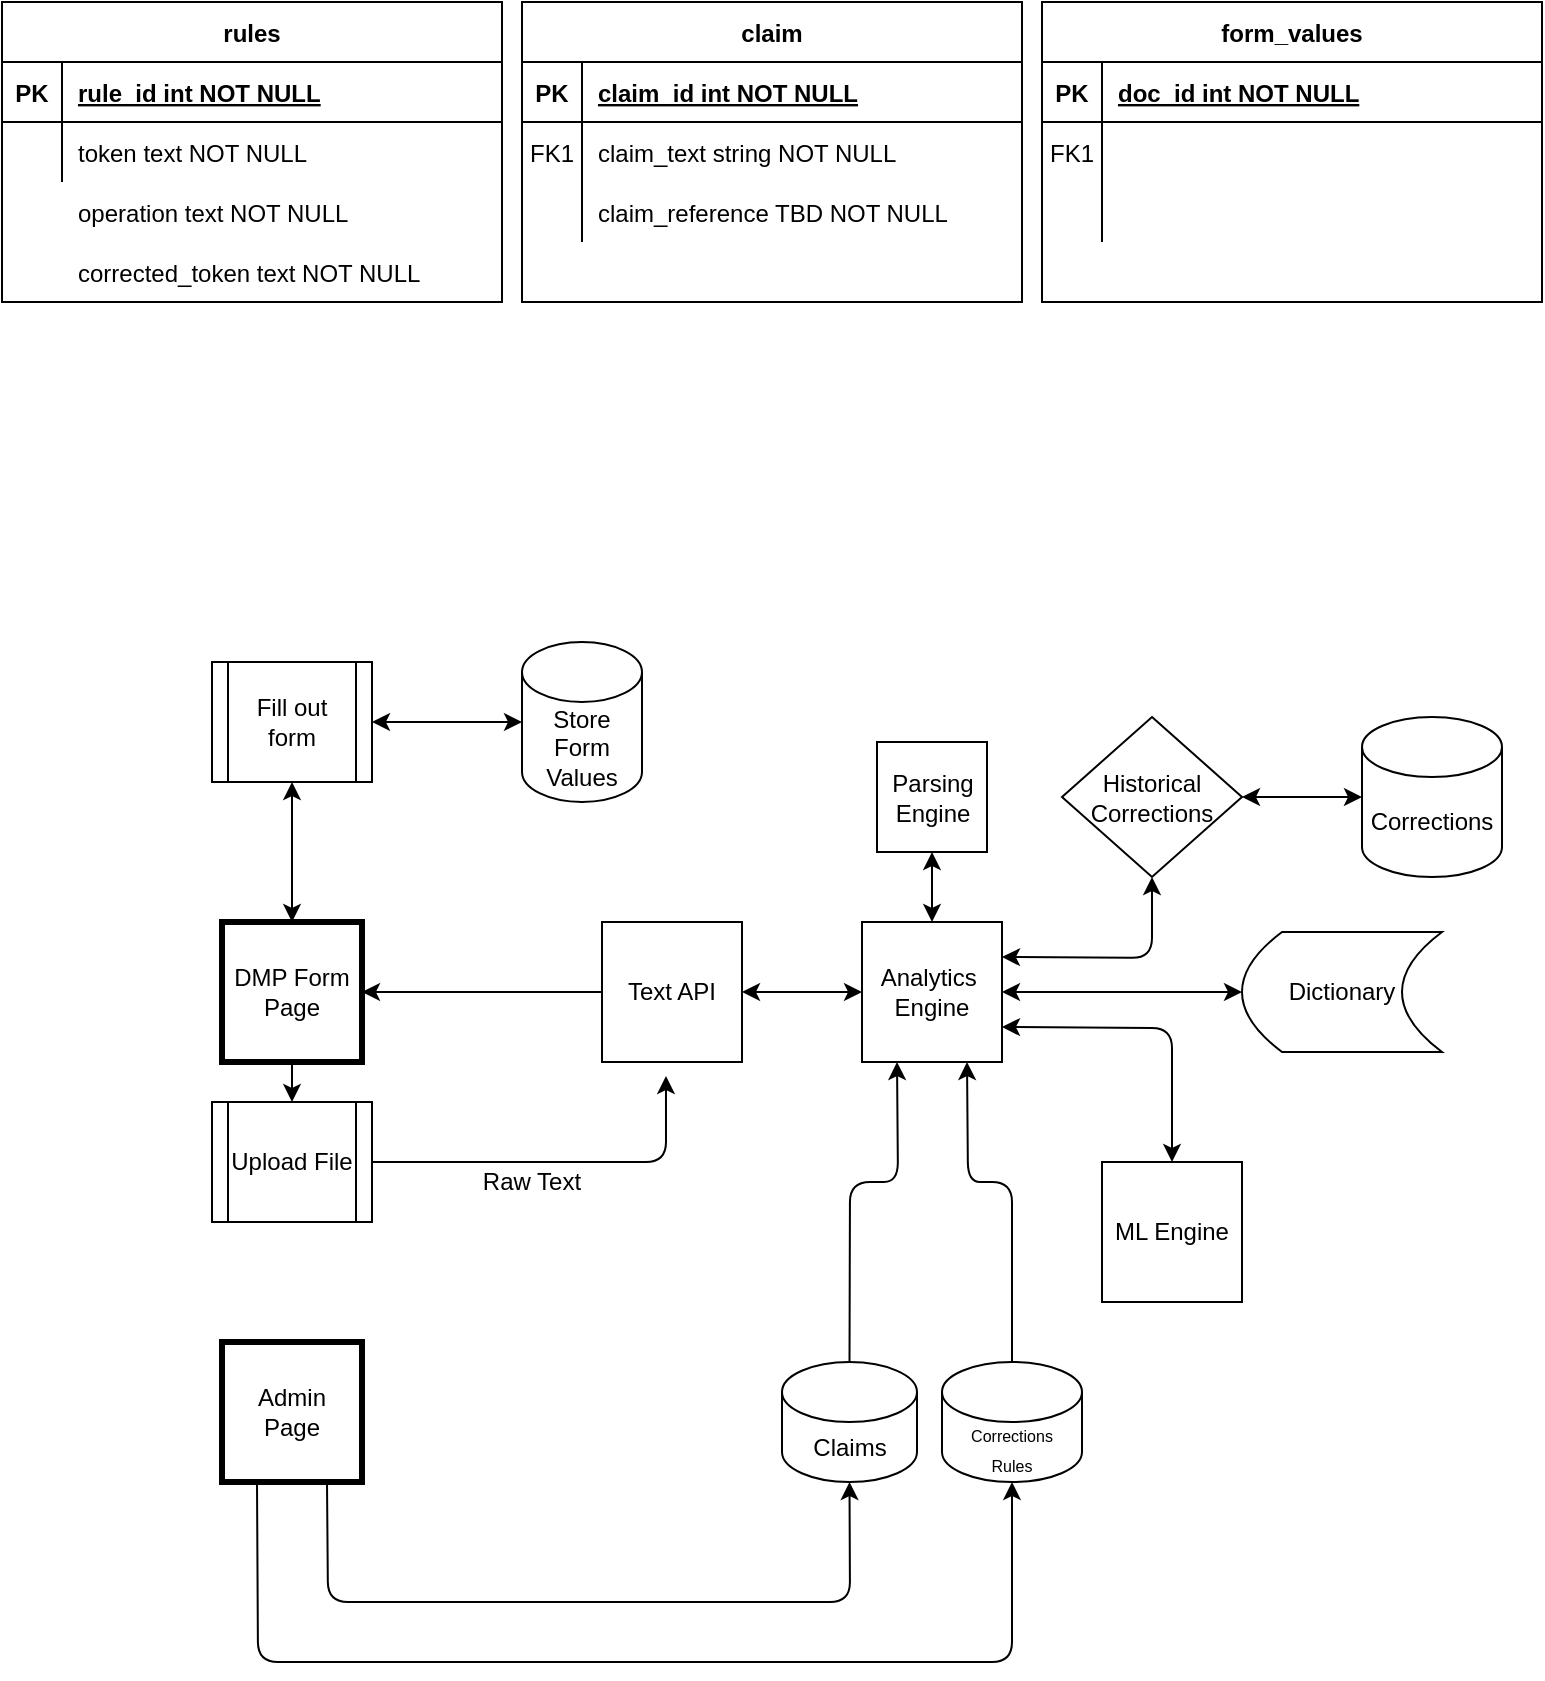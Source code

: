 <mxfile version="13.10.2" type="github">
  <diagram id="R2lEEEUBdFMjLlhIrx00" name="Page-1">
    <mxGraphModel dx="1422" dy="705" grid="1" gridSize="10" guides="1" tooltips="1" connect="1" arrows="1" fold="1" page="1" pageScale="1" pageWidth="850" pageHeight="1100" math="0" shadow="0" extFonts="Permanent Marker^https://fonts.googleapis.com/css?family=Permanent+Marker">
      <root>
        <mxCell id="0" />
        <mxCell id="1" parent="0" />
        <mxCell id="C-vyLk0tnHw3VtMMgP7b-2" value="claim" style="shape=table;startSize=30;container=1;collapsible=1;childLayout=tableLayout;fixedRows=1;rowLines=0;fontStyle=1;align=center;resizeLast=1;" parent="1" vertex="1">
          <mxGeometry x="270" y="10" width="250" height="150" as="geometry" />
        </mxCell>
        <mxCell id="C-vyLk0tnHw3VtMMgP7b-3" value="" style="shape=partialRectangle;collapsible=0;dropTarget=0;pointerEvents=0;fillColor=none;points=[[0,0.5],[1,0.5]];portConstraint=eastwest;top=0;left=0;right=0;bottom=1;" parent="C-vyLk0tnHw3VtMMgP7b-2" vertex="1">
          <mxGeometry y="30" width="250" height="30" as="geometry" />
        </mxCell>
        <mxCell id="C-vyLk0tnHw3VtMMgP7b-4" value="PK" style="shape=partialRectangle;overflow=hidden;connectable=0;fillColor=none;top=0;left=0;bottom=0;right=0;fontStyle=1;" parent="C-vyLk0tnHw3VtMMgP7b-3" vertex="1">
          <mxGeometry width="30" height="30" as="geometry" />
        </mxCell>
        <mxCell id="C-vyLk0tnHw3VtMMgP7b-5" value="claim_id int NOT NULL " style="shape=partialRectangle;overflow=hidden;connectable=0;fillColor=none;top=0;left=0;bottom=0;right=0;align=left;spacingLeft=6;fontStyle=5;" parent="C-vyLk0tnHw3VtMMgP7b-3" vertex="1">
          <mxGeometry x="30" width="220" height="30" as="geometry" />
        </mxCell>
        <mxCell id="C-vyLk0tnHw3VtMMgP7b-6" value="" style="shape=partialRectangle;collapsible=0;dropTarget=0;pointerEvents=0;fillColor=none;points=[[0,0.5],[1,0.5]];portConstraint=eastwest;top=0;left=0;right=0;bottom=0;" parent="C-vyLk0tnHw3VtMMgP7b-2" vertex="1">
          <mxGeometry y="60" width="250" height="30" as="geometry" />
        </mxCell>
        <mxCell id="C-vyLk0tnHw3VtMMgP7b-7" value="FK1" style="shape=partialRectangle;overflow=hidden;connectable=0;fillColor=none;top=0;left=0;bottom=0;right=0;" parent="C-vyLk0tnHw3VtMMgP7b-6" vertex="1">
          <mxGeometry width="30" height="30" as="geometry" />
        </mxCell>
        <mxCell id="C-vyLk0tnHw3VtMMgP7b-8" value="claim_text string NOT NULL" style="shape=partialRectangle;overflow=hidden;connectable=0;fillColor=none;top=0;left=0;bottom=0;right=0;align=left;spacingLeft=6;" parent="C-vyLk0tnHw3VtMMgP7b-6" vertex="1">
          <mxGeometry x="30" width="220" height="30" as="geometry" />
        </mxCell>
        <mxCell id="C-vyLk0tnHw3VtMMgP7b-9" value="" style="shape=partialRectangle;collapsible=0;dropTarget=0;pointerEvents=0;fillColor=none;points=[[0,0.5],[1,0.5]];portConstraint=eastwest;top=0;left=0;right=0;bottom=0;" parent="C-vyLk0tnHw3VtMMgP7b-2" vertex="1">
          <mxGeometry y="90" width="250" height="30" as="geometry" />
        </mxCell>
        <mxCell id="C-vyLk0tnHw3VtMMgP7b-10" value="" style="shape=partialRectangle;overflow=hidden;connectable=0;fillColor=none;top=0;left=0;bottom=0;right=0;" parent="C-vyLk0tnHw3VtMMgP7b-9" vertex="1">
          <mxGeometry width="30" height="30" as="geometry" />
        </mxCell>
        <mxCell id="C-vyLk0tnHw3VtMMgP7b-11" value="claim_reference TBD NOT NULL" style="shape=partialRectangle;overflow=hidden;connectable=0;fillColor=none;top=0;left=0;bottom=0;right=0;align=left;spacingLeft=6;" parent="C-vyLk0tnHw3VtMMgP7b-9" vertex="1">
          <mxGeometry x="30" width="220" height="30" as="geometry" />
        </mxCell>
        <mxCell id="-S6zmdSXZBDmXFs0lJA3-3" value="" style="group" parent="1" vertex="1" connectable="0">
          <mxGeometry x="10" y="10" width="250" height="220" as="geometry" />
        </mxCell>
        <mxCell id="C-vyLk0tnHw3VtMMgP7b-23" value="rules" style="shape=table;startSize=30;container=1;collapsible=1;childLayout=tableLayout;fixedRows=1;rowLines=0;fontStyle=1;align=center;resizeLast=1;" parent="-S6zmdSXZBDmXFs0lJA3-3" vertex="1">
          <mxGeometry width="250" height="150" as="geometry" />
        </mxCell>
        <mxCell id="C-vyLk0tnHw3VtMMgP7b-24" value="" style="shape=partialRectangle;collapsible=0;dropTarget=0;pointerEvents=0;fillColor=none;points=[[0,0.5],[1,0.5]];portConstraint=eastwest;top=0;left=0;right=0;bottom=1;" parent="C-vyLk0tnHw3VtMMgP7b-23" vertex="1">
          <mxGeometry y="30" width="250" height="30" as="geometry" />
        </mxCell>
        <mxCell id="C-vyLk0tnHw3VtMMgP7b-25" value="PK" style="shape=partialRectangle;overflow=hidden;connectable=0;fillColor=none;top=0;left=0;bottom=0;right=0;fontStyle=1;" parent="C-vyLk0tnHw3VtMMgP7b-24" vertex="1">
          <mxGeometry width="30" height="30" as="geometry" />
        </mxCell>
        <mxCell id="C-vyLk0tnHw3VtMMgP7b-26" value="rule_id int NOT NULL " style="shape=partialRectangle;overflow=hidden;connectable=0;fillColor=none;top=0;left=0;bottom=0;right=0;align=left;spacingLeft=6;fontStyle=5;" parent="C-vyLk0tnHw3VtMMgP7b-24" vertex="1">
          <mxGeometry x="30" width="220" height="30" as="geometry" />
        </mxCell>
        <mxCell id="C-vyLk0tnHw3VtMMgP7b-27" value="" style="shape=partialRectangle;collapsible=0;dropTarget=0;pointerEvents=0;fillColor=none;points=[[0,0.5],[1,0.5]];portConstraint=eastwest;top=0;left=0;right=0;bottom=0;" parent="C-vyLk0tnHw3VtMMgP7b-23" vertex="1">
          <mxGeometry y="60" width="250" height="30" as="geometry" />
        </mxCell>
        <mxCell id="C-vyLk0tnHw3VtMMgP7b-28" value="" style="shape=partialRectangle;overflow=hidden;connectable=0;fillColor=none;top=0;left=0;bottom=0;right=0;" parent="C-vyLk0tnHw3VtMMgP7b-27" vertex="1">
          <mxGeometry width="30" height="30" as="geometry" />
        </mxCell>
        <mxCell id="C-vyLk0tnHw3VtMMgP7b-29" value="token text NOT NULL" style="shape=partialRectangle;overflow=hidden;connectable=0;fillColor=none;top=0;left=0;bottom=0;right=0;align=left;spacingLeft=6;" parent="C-vyLk0tnHw3VtMMgP7b-27" vertex="1">
          <mxGeometry x="30" width="220" height="30" as="geometry" />
        </mxCell>
        <mxCell id="-S6zmdSXZBDmXFs0lJA3-1" value="operation text NOT NULL" style="shape=partialRectangle;overflow=hidden;connectable=0;fillColor=none;top=0;left=0;bottom=0;right=0;align=left;spacingLeft=6;" parent="-S6zmdSXZBDmXFs0lJA3-3" vertex="1">
          <mxGeometry x="30" y="90" width="220" height="30" as="geometry" />
        </mxCell>
        <mxCell id="-S6zmdSXZBDmXFs0lJA3-2" value="corrected_token text NOT NULL" style="shape=partialRectangle;overflow=hidden;connectable=0;fillColor=none;top=0;left=0;bottom=0;right=0;align=left;spacingLeft=6;" parent="-S6zmdSXZBDmXFs0lJA3-3" vertex="1">
          <mxGeometry x="30" y="120" width="220" height="30" as="geometry" />
        </mxCell>
        <mxCell id="ylz1b4MlOkDqMDgzkdlP-1" value="DMP Form Page" style="whiteSpace=wrap;html=1;aspect=fixed;strokeWidth=3;" vertex="1" parent="1">
          <mxGeometry x="120" y="470" width="70" height="70" as="geometry" />
        </mxCell>
        <mxCell id="ylz1b4MlOkDqMDgzkdlP-6" value="" style="endArrow=classic;startArrow=classic;html=1;exitX=1;exitY=0.5;exitDx=0;exitDy=0;entryX=0;entryY=0.5;entryDx=0;entryDy=0;entryPerimeter=0;" edge="1" parent="1" source="ylz1b4MlOkDqMDgzkdlP-21" target="ylz1b4MlOkDqMDgzkdlP-9">
          <mxGeometry width="50" height="50" relative="1" as="geometry">
            <mxPoint x="190" y="410" as="sourcePoint" />
            <mxPoint x="230" y="370" as="targetPoint" />
          </mxGeometry>
        </mxCell>
        <mxCell id="ylz1b4MlOkDqMDgzkdlP-9" value="Store Form Values" style="shape=cylinder3;whiteSpace=wrap;html=1;boundedLbl=1;backgroundOutline=1;size=15;" vertex="1" parent="1">
          <mxGeometry x="270" y="330" width="60" height="80" as="geometry" />
        </mxCell>
        <mxCell id="ylz1b4MlOkDqMDgzkdlP-11" value="Admin&lt;br&gt;Page" style="whiteSpace=wrap;html=1;aspect=fixed;strokeWidth=3;" vertex="1" parent="1">
          <mxGeometry x="120" y="680" width="70" height="70" as="geometry" />
        </mxCell>
        <mxCell id="ylz1b4MlOkDqMDgzkdlP-12" value="&lt;font style=&quot;font-size: 8px&quot;&gt;Corrections&lt;br&gt;Rules&lt;/font&gt;" style="shape=cylinder3;whiteSpace=wrap;html=1;boundedLbl=1;backgroundOutline=1;size=15;" vertex="1" parent="1">
          <mxGeometry x="480" y="690" width="70" height="60" as="geometry" />
        </mxCell>
        <mxCell id="ylz1b4MlOkDqMDgzkdlP-16" value="" style="endArrow=classic;html=1;exitX=1;exitY=0.5;exitDx=0;exitDy=0;entryX=0.457;entryY=1.1;entryDx=0;entryDy=0;entryPerimeter=0;" edge="1" parent="1" source="ylz1b4MlOkDqMDgzkdlP-19" target="ylz1b4MlOkDqMDgzkdlP-22">
          <mxGeometry width="50" height="50" relative="1" as="geometry">
            <mxPoint x="150" y="520" as="sourcePoint" />
            <mxPoint x="220" y="520" as="targetPoint" />
            <Array as="points">
              <mxPoint x="342" y="590" />
            </Array>
          </mxGeometry>
        </mxCell>
        <mxCell id="ylz1b4MlOkDqMDgzkdlP-18" value="Dictionary" style="shape=dataStorage;whiteSpace=wrap;html=1;fixedSize=1;" vertex="1" parent="1">
          <mxGeometry x="630" y="475" width="100" height="60" as="geometry" />
        </mxCell>
        <mxCell id="ylz1b4MlOkDqMDgzkdlP-19" value="Upload File" style="shape=process;whiteSpace=wrap;html=1;backgroundOutline=1;" vertex="1" parent="1">
          <mxGeometry x="115" y="560" width="80" height="60" as="geometry" />
        </mxCell>
        <mxCell id="ylz1b4MlOkDqMDgzkdlP-20" value="Analytics&amp;nbsp;&lt;br&gt;Engine" style="whiteSpace=wrap;html=1;aspect=fixed;" vertex="1" parent="1">
          <mxGeometry x="440" y="470" width="70" height="70" as="geometry" />
        </mxCell>
        <mxCell id="ylz1b4MlOkDqMDgzkdlP-22" value="Text API" style="whiteSpace=wrap;html=1;aspect=fixed;" vertex="1" parent="1">
          <mxGeometry x="310" y="470" width="70" height="70" as="geometry" />
        </mxCell>
        <mxCell id="ylz1b4MlOkDqMDgzkdlP-26" value="Parsing&lt;br&gt;Engine" style="whiteSpace=wrap;html=1;aspect=fixed;" vertex="1" parent="1">
          <mxGeometry x="447.5" y="380" width="55" height="55" as="geometry" />
        </mxCell>
        <mxCell id="ylz1b4MlOkDqMDgzkdlP-27" value="" style="endArrow=classic;startArrow=classic;html=1;entryX=0.5;entryY=1;entryDx=0;entryDy=0;exitX=0.5;exitY=0;exitDx=0;exitDy=0;" edge="1" parent="1" source="ylz1b4MlOkDqMDgzkdlP-20" target="ylz1b4MlOkDqMDgzkdlP-26">
          <mxGeometry width="50" height="50" relative="1" as="geometry">
            <mxPoint x="460" y="490" as="sourcePoint" />
            <mxPoint x="510" y="440" as="targetPoint" />
          </mxGeometry>
        </mxCell>
        <mxCell id="ylz1b4MlOkDqMDgzkdlP-28" value="" style="endArrow=classic;html=1;exitX=0.5;exitY=0;exitDx=0;exitDy=0;exitPerimeter=0;entryX=0.75;entryY=1;entryDx=0;entryDy=0;" edge="1" parent="1" source="ylz1b4MlOkDqMDgzkdlP-12" target="ylz1b4MlOkDqMDgzkdlP-20">
          <mxGeometry width="50" height="50" relative="1" as="geometry">
            <mxPoint x="400" y="470" as="sourcePoint" />
            <mxPoint x="450" y="420" as="targetPoint" />
            <Array as="points">
              <mxPoint x="515" y="600" />
              <mxPoint x="493" y="600" />
            </Array>
          </mxGeometry>
        </mxCell>
        <mxCell id="ylz1b4MlOkDqMDgzkdlP-29" value="" style="endArrow=classic;startArrow=classic;html=1;exitX=1;exitY=0.5;exitDx=0;exitDy=0;entryX=0;entryY=0.5;entryDx=0;entryDy=0;" edge="1" parent="1" source="ylz1b4MlOkDqMDgzkdlP-20" target="ylz1b4MlOkDqMDgzkdlP-18">
          <mxGeometry width="50" height="50" relative="1" as="geometry">
            <mxPoint x="520" y="530" as="sourcePoint" />
            <mxPoint x="570" y="480" as="targetPoint" />
          </mxGeometry>
        </mxCell>
        <mxCell id="ylz1b4MlOkDqMDgzkdlP-30" value="Corrections" style="shape=cylinder3;whiteSpace=wrap;html=1;boundedLbl=1;backgroundOutline=1;size=15;" vertex="1" parent="1">
          <mxGeometry x="690" y="367.5" width="70" height="80" as="geometry" />
        </mxCell>
        <mxCell id="ylz1b4MlOkDqMDgzkdlP-31" value="Historical&lt;br&gt;Corrections" style="rhombus;whiteSpace=wrap;html=1;" vertex="1" parent="1">
          <mxGeometry x="540" y="367.5" width="90" height="80" as="geometry" />
        </mxCell>
        <mxCell id="ylz1b4MlOkDqMDgzkdlP-35" value="" style="endArrow=classic;startArrow=classic;html=1;exitX=1;exitY=0.25;exitDx=0;exitDy=0;entryX=0.5;entryY=1;entryDx=0;entryDy=0;" edge="1" parent="1" source="ylz1b4MlOkDqMDgzkdlP-20" target="ylz1b4MlOkDqMDgzkdlP-31">
          <mxGeometry width="50" height="50" relative="1" as="geometry">
            <mxPoint x="520" y="655" as="sourcePoint" />
            <mxPoint x="580" y="655" as="targetPoint" />
            <Array as="points">
              <mxPoint x="585" y="488" />
            </Array>
          </mxGeometry>
        </mxCell>
        <mxCell id="ylz1b4MlOkDqMDgzkdlP-36" value="" style="endArrow=classic;startArrow=classic;html=1;exitX=1;exitY=0.5;exitDx=0;exitDy=0;entryX=0;entryY=0.5;entryDx=0;entryDy=0;entryPerimeter=0;" edge="1" parent="1" source="ylz1b4MlOkDqMDgzkdlP-31" target="ylz1b4MlOkDqMDgzkdlP-30">
          <mxGeometry width="50" height="50" relative="1" as="geometry">
            <mxPoint x="630" y="420" as="sourcePoint" />
            <mxPoint x="680" y="370" as="targetPoint" />
          </mxGeometry>
        </mxCell>
        <mxCell id="ylz1b4MlOkDqMDgzkdlP-37" value="ML Engine" style="whiteSpace=wrap;html=1;aspect=fixed;" vertex="1" parent="1">
          <mxGeometry x="560" y="590" width="70" height="70" as="geometry" />
        </mxCell>
        <mxCell id="ylz1b4MlOkDqMDgzkdlP-21" value="Fill out&lt;br&gt;form" style="shape=process;whiteSpace=wrap;html=1;backgroundOutline=1;" vertex="1" parent="1">
          <mxGeometry x="115" y="340" width="80" height="60" as="geometry" />
        </mxCell>
        <mxCell id="ylz1b4MlOkDqMDgzkdlP-38" value="" style="endArrow=classic;startArrow=classic;html=1;exitX=0.5;exitY=0;exitDx=0;exitDy=0;entryX=0.5;entryY=1;entryDx=0;entryDy=0;" edge="1" parent="1" source="ylz1b4MlOkDqMDgzkdlP-1" target="ylz1b4MlOkDqMDgzkdlP-21">
          <mxGeometry width="50" height="50" relative="1" as="geometry">
            <mxPoint x="145" y="370" as="sourcePoint" />
            <mxPoint x="230" y="370" as="targetPoint" />
          </mxGeometry>
        </mxCell>
        <mxCell id="ylz1b4MlOkDqMDgzkdlP-39" value="" style="endArrow=classic;startArrow=classic;html=1;exitX=1;exitY=0.5;exitDx=0;exitDy=0;entryX=0;entryY=0.5;entryDx=0;entryDy=0;" edge="1" parent="1" source="ylz1b4MlOkDqMDgzkdlP-22" target="ylz1b4MlOkDqMDgzkdlP-20">
          <mxGeometry width="50" height="50" relative="1" as="geometry">
            <mxPoint x="400" y="530" as="sourcePoint" />
            <mxPoint x="450" y="480" as="targetPoint" />
          </mxGeometry>
        </mxCell>
        <mxCell id="ylz1b4MlOkDqMDgzkdlP-40" value="" style="endArrow=classic;startArrow=classic;html=1;entryX=1;entryY=0.75;entryDx=0;entryDy=0;exitX=0.5;exitY=0;exitDx=0;exitDy=0;" edge="1" parent="1" source="ylz1b4MlOkDqMDgzkdlP-37" target="ylz1b4MlOkDqMDgzkdlP-20">
          <mxGeometry width="50" height="50" relative="1" as="geometry">
            <mxPoint x="600" y="600" as="sourcePoint" />
            <mxPoint x="650" y="550" as="targetPoint" />
            <Array as="points">
              <mxPoint x="595" y="523" />
            </Array>
          </mxGeometry>
        </mxCell>
        <mxCell id="ylz1b4MlOkDqMDgzkdlP-42" value="Raw Text" style="text;html=1;strokeColor=none;fillColor=none;align=center;verticalAlign=middle;whiteSpace=wrap;rounded=0;" vertex="1" parent="1">
          <mxGeometry x="240" y="590" width="70" height="20" as="geometry" />
        </mxCell>
        <mxCell id="ylz1b4MlOkDqMDgzkdlP-43" value="" style="endArrow=classic;html=1;entryX=0.5;entryY=0;entryDx=0;entryDy=0;exitX=0.5;exitY=1;exitDx=0;exitDy=0;" edge="1" parent="1" source="ylz1b4MlOkDqMDgzkdlP-1" target="ylz1b4MlOkDqMDgzkdlP-19">
          <mxGeometry width="50" height="50" relative="1" as="geometry">
            <mxPoint x="400" y="440" as="sourcePoint" />
            <mxPoint x="450" y="390" as="targetPoint" />
          </mxGeometry>
        </mxCell>
        <mxCell id="ylz1b4MlOkDqMDgzkdlP-46" value="" style="endArrow=classic;html=1;entryX=1;entryY=0.5;entryDx=0;entryDy=0;exitX=0;exitY=0.5;exitDx=0;exitDy=0;" edge="1" parent="1" source="ylz1b4MlOkDqMDgzkdlP-22" target="ylz1b4MlOkDqMDgzkdlP-1">
          <mxGeometry width="50" height="50" relative="1" as="geometry">
            <mxPoint x="400" y="440" as="sourcePoint" />
            <mxPoint x="450" y="390" as="targetPoint" />
          </mxGeometry>
        </mxCell>
        <mxCell id="ylz1b4MlOkDqMDgzkdlP-47" value="Claims" style="shape=cylinder3;whiteSpace=wrap;html=1;boundedLbl=1;backgroundOutline=1;size=15;" vertex="1" parent="1">
          <mxGeometry x="400" y="690" width="67.5" height="60" as="geometry" />
        </mxCell>
        <mxCell id="ylz1b4MlOkDqMDgzkdlP-49" value="" style="endArrow=classic;html=1;exitX=0.5;exitY=0;exitDx=0;exitDy=0;exitPerimeter=0;entryX=0.25;entryY=1;entryDx=0;entryDy=0;" edge="1" parent="1" source="ylz1b4MlOkDqMDgzkdlP-47" target="ylz1b4MlOkDqMDgzkdlP-20">
          <mxGeometry width="50" height="50" relative="1" as="geometry">
            <mxPoint x="503.5" y="710" as="sourcePoint" />
            <mxPoint x="502.5" y="550" as="targetPoint" />
            <Array as="points">
              <mxPoint x="434" y="600" />
              <mxPoint x="458" y="600" />
            </Array>
          </mxGeometry>
        </mxCell>
        <mxCell id="ylz1b4MlOkDqMDgzkdlP-50" value="" style="endArrow=classic;html=1;exitX=0.75;exitY=1;exitDx=0;exitDy=0;entryX=0.5;entryY=1;entryDx=0;entryDy=0;entryPerimeter=0;" edge="1" parent="1" source="ylz1b4MlOkDqMDgzkdlP-11" target="ylz1b4MlOkDqMDgzkdlP-47">
          <mxGeometry width="50" height="50" relative="1" as="geometry">
            <mxPoint x="400" y="650" as="sourcePoint" />
            <mxPoint x="450" y="600" as="targetPoint" />
            <Array as="points">
              <mxPoint x="173" y="810" />
              <mxPoint x="434" y="810" />
            </Array>
          </mxGeometry>
        </mxCell>
        <mxCell id="ylz1b4MlOkDqMDgzkdlP-52" value="" style="endArrow=classic;html=1;exitX=0.25;exitY=1;exitDx=0;exitDy=0;entryX=0.5;entryY=1;entryDx=0;entryDy=0;entryPerimeter=0;" edge="1" parent="1" source="ylz1b4MlOkDqMDgzkdlP-11" target="ylz1b4MlOkDqMDgzkdlP-12">
          <mxGeometry width="50" height="50" relative="1" as="geometry">
            <mxPoint x="182.5" y="760" as="sourcePoint" />
            <mxPoint x="443.75" y="760" as="targetPoint" />
            <Array as="points">
              <mxPoint x="138" y="840" />
              <mxPoint x="515" y="840" />
            </Array>
          </mxGeometry>
        </mxCell>
        <mxCell id="ylz1b4MlOkDqMDgzkdlP-53" value="form_values" style="shape=table;startSize=30;container=1;collapsible=1;childLayout=tableLayout;fixedRows=1;rowLines=0;fontStyle=1;align=center;resizeLast=1;" vertex="1" parent="1">
          <mxGeometry x="530" y="10" width="250" height="150" as="geometry" />
        </mxCell>
        <mxCell id="ylz1b4MlOkDqMDgzkdlP-54" value="" style="shape=partialRectangle;collapsible=0;dropTarget=0;pointerEvents=0;fillColor=none;points=[[0,0.5],[1,0.5]];portConstraint=eastwest;top=0;left=0;right=0;bottom=1;" vertex="1" parent="ylz1b4MlOkDqMDgzkdlP-53">
          <mxGeometry y="30" width="250" height="30" as="geometry" />
        </mxCell>
        <mxCell id="ylz1b4MlOkDqMDgzkdlP-55" value="PK" style="shape=partialRectangle;overflow=hidden;connectable=0;fillColor=none;top=0;left=0;bottom=0;right=0;fontStyle=1;" vertex="1" parent="ylz1b4MlOkDqMDgzkdlP-54">
          <mxGeometry width="30" height="30" as="geometry" />
        </mxCell>
        <mxCell id="ylz1b4MlOkDqMDgzkdlP-56" value="doc_id int NOT NULL " style="shape=partialRectangle;overflow=hidden;connectable=0;fillColor=none;top=0;left=0;bottom=0;right=0;align=left;spacingLeft=6;fontStyle=5;" vertex="1" parent="ylz1b4MlOkDqMDgzkdlP-54">
          <mxGeometry x="30" width="220" height="30" as="geometry" />
        </mxCell>
        <mxCell id="ylz1b4MlOkDqMDgzkdlP-57" value="" style="shape=partialRectangle;collapsible=0;dropTarget=0;pointerEvents=0;fillColor=none;points=[[0,0.5],[1,0.5]];portConstraint=eastwest;top=0;left=0;right=0;bottom=0;" vertex="1" parent="ylz1b4MlOkDqMDgzkdlP-53">
          <mxGeometry y="60" width="250" height="30" as="geometry" />
        </mxCell>
        <mxCell id="ylz1b4MlOkDqMDgzkdlP-58" value="FK1" style="shape=partialRectangle;overflow=hidden;connectable=0;fillColor=none;top=0;left=0;bottom=0;right=0;" vertex="1" parent="ylz1b4MlOkDqMDgzkdlP-57">
          <mxGeometry width="30" height="30" as="geometry" />
        </mxCell>
        <mxCell id="ylz1b4MlOkDqMDgzkdlP-59" value="" style="shape=partialRectangle;overflow=hidden;connectable=0;fillColor=none;top=0;left=0;bottom=0;right=0;align=left;spacingLeft=6;" vertex="1" parent="ylz1b4MlOkDqMDgzkdlP-57">
          <mxGeometry x="30" width="220" height="30" as="geometry" />
        </mxCell>
        <mxCell id="ylz1b4MlOkDqMDgzkdlP-60" value="" style="shape=partialRectangle;collapsible=0;dropTarget=0;pointerEvents=0;fillColor=none;points=[[0,0.5],[1,0.5]];portConstraint=eastwest;top=0;left=0;right=0;bottom=0;" vertex="1" parent="ylz1b4MlOkDqMDgzkdlP-53">
          <mxGeometry y="90" width="250" height="30" as="geometry" />
        </mxCell>
        <mxCell id="ylz1b4MlOkDqMDgzkdlP-61" value="" style="shape=partialRectangle;overflow=hidden;connectable=0;fillColor=none;top=0;left=0;bottom=0;right=0;" vertex="1" parent="ylz1b4MlOkDqMDgzkdlP-60">
          <mxGeometry width="30" height="30" as="geometry" />
        </mxCell>
        <mxCell id="ylz1b4MlOkDqMDgzkdlP-62" value="" style="shape=partialRectangle;overflow=hidden;connectable=0;fillColor=none;top=0;left=0;bottom=0;right=0;align=left;spacingLeft=6;" vertex="1" parent="ylz1b4MlOkDqMDgzkdlP-60">
          <mxGeometry x="30" width="220" height="30" as="geometry" />
        </mxCell>
      </root>
    </mxGraphModel>
  </diagram>
</mxfile>
